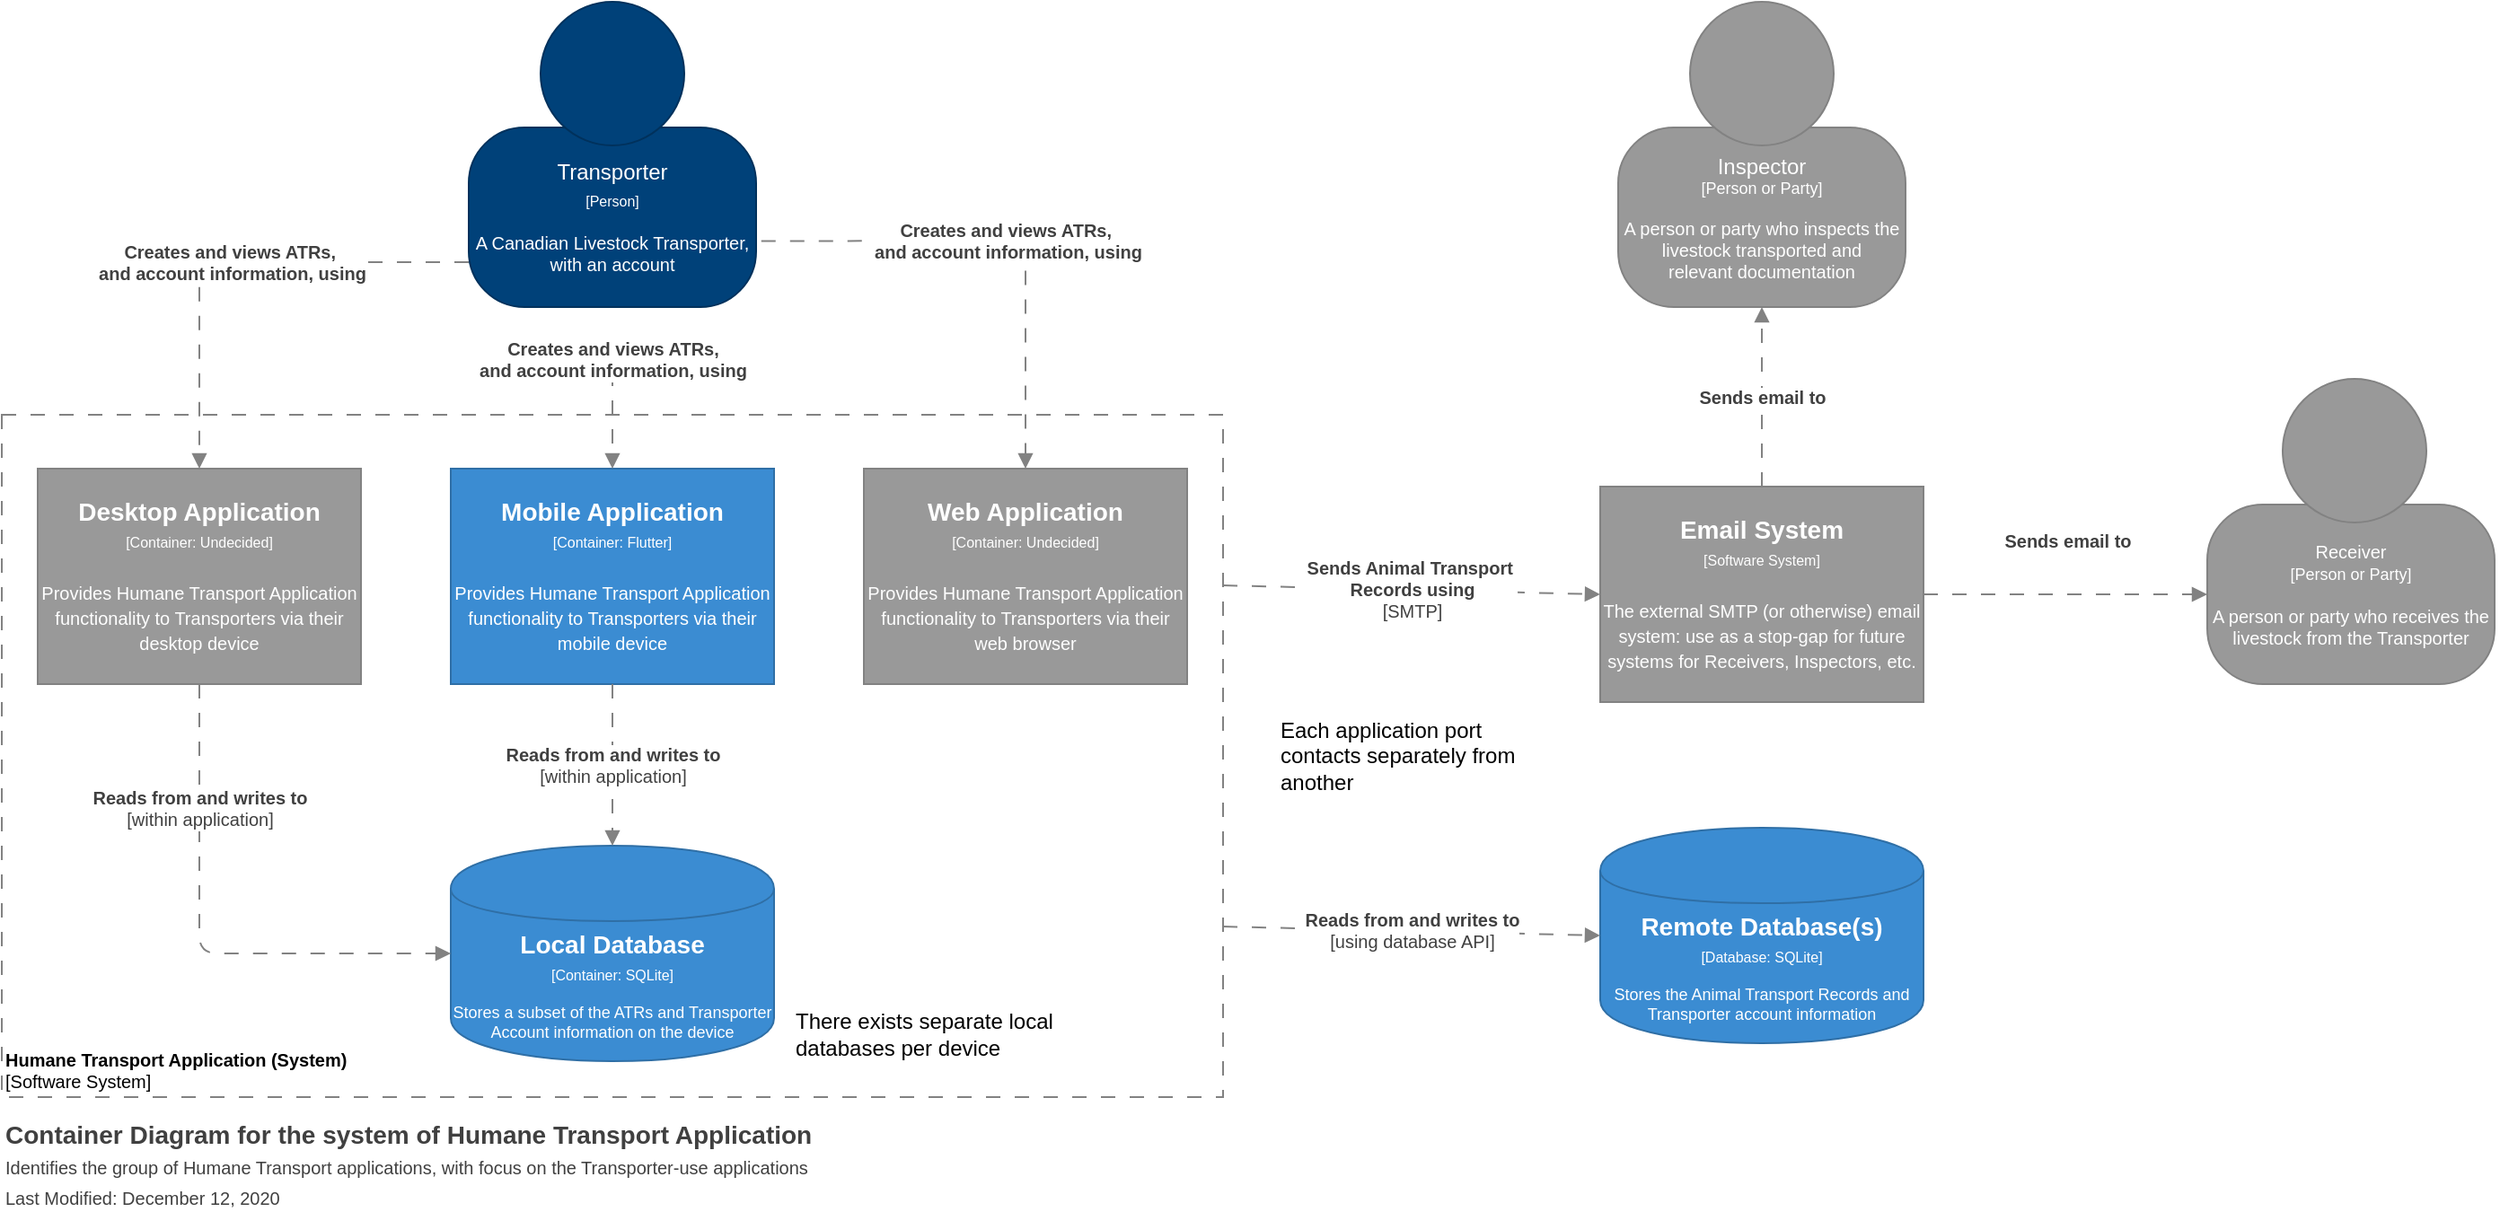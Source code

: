 <mxfile version="13.9.9" type="device"><diagram id="esmy7CawzLTuU-0gui4n" name="Page-1"><mxGraphModel dx="1113" dy="682" grid="1" gridSize="10" guides="1" tooltips="1" connect="1" arrows="1" fold="1" page="1" pageScale="1" pageWidth="850" pageHeight="1100" math="0" shadow="0"><root><mxCell id="0"/><mxCell id="1" parent="0"/><object label="" placeholders="1" instruction="edit data of the lower shape within the group" id="FvlSlH1lcXWH7exHo1NX-1"><mxCell style="group;resizable=0;" vertex="1" connectable="0" parent="1"><mxGeometry x="270" width="160" height="170" as="geometry"/></mxCell></object><object label="&lt;div&gt;&lt;font color=&quot;#ffffff&quot;&gt;Transporter&lt;br&gt;&lt;font style=&quot;font-size: 8px&quot;&gt;[Person]&lt;/font&gt;&lt;/font&gt;&lt;/div&gt;&lt;div style=&quot;font-size: 10px&quot;&gt;&lt;font color=&quot;#ffffff&quot; style=&quot;font-size: 10px&quot;&gt;&lt;span style=&quot;font-size: 8px&quot;&gt;&lt;br&gt;&lt;/span&gt;A Canadian Livestock Transporter,&lt;br&gt;with an account&lt;/font&gt;&lt;br&gt;&lt;/div&gt;" name="Actor Name" description="Description" placeholders="1" id="FvlSlH1lcXWH7exHo1NX-2"><mxCell style="rounded=1;whiteSpace=wrap;html=1;strokeColor=#00315C;fillColor=#004179;fontColor=#000000;arcSize=31;" vertex="1" parent="FvlSlH1lcXWH7exHo1NX-1"><mxGeometry y="70" width="160" height="100" as="geometry"/></mxCell></object><mxCell id="FvlSlH1lcXWH7exHo1NX-3" value="" style="ellipse;whiteSpace=wrap;html=1;aspect=fixed;strokeColor=#00315C;fillColor=#004179;fontColor=#000000;" vertex="1" parent="FvlSlH1lcXWH7exHo1NX-1"><mxGeometry x="40" width="80" height="80" as="geometry"/></mxCell><object label="&lt;font style=&quot;font-size: 10px&quot;&gt;&lt;b&gt;Humane Transport Application (System)&lt;/b&gt;&lt;br style=&quot;font-size: 10px&quot;&gt;[Software System]&lt;/font&gt;" placeholders="1" name="Software System Name" id="FvlSlH1lcXWH7exHo1NX-5"><mxCell style="rounded=0;whiteSpace=wrap;html=1;strokeColor=#828282;fillColor=none;fontColor=#000000;align=left;labelPosition=center;verticalLabelPosition=middle;verticalAlign=bottom;dashed=1;strokeWidth=1;perimeterSpacing=0;spacing=2;spacingTop=0;fontSize=10;dashPattern=8 8;" vertex="1" parent="1"><mxGeometry x="10" y="230" width="680" height="380" as="geometry"/></mxCell></object><object label="&lt;div&gt;&lt;span style=&quot;font-size: 14px&quot;&gt;&lt;b&gt;Mobile Application&lt;/b&gt;&lt;/span&gt;&lt;/div&gt;&lt;div&gt;&lt;span style=&quot;font-size: 8px&quot;&gt;[Container: Flutter]&lt;/span&gt;&lt;/div&gt;&lt;div&gt;&lt;span style=&quot;font-size: 8px&quot;&gt;&lt;br&gt;&lt;/span&gt;&lt;/div&gt;&lt;div&gt;&lt;font size=&quot;1&quot;&gt;Provides Humane Transport Application functionality to Transporters via their mobile device&lt;/font&gt;&lt;/div&gt;" placeholders="1" name="Container Name" technology="e.g. Python, Flask" description="Description" id="FvlSlH1lcXWH7exHo1NX-6"><mxCell style="rounded=0;whiteSpace=wrap;html=1;fillColor=#3B8CD2;fontColor=#FFFFFF;strokeColor=#2F6FA6;resizable=0;" vertex="1" parent="1"><mxGeometry x="260" y="260" width="180" height="120" as="geometry"/></mxCell></object><object label="&lt;div&gt;&lt;span style=&quot;font-size: 14px&quot;&gt;&lt;b&gt;Web Application&lt;/b&gt;&lt;/span&gt;&lt;/div&gt;&lt;div&gt;&lt;span style=&quot;font-size: 8px&quot;&gt;[Container: Undecided&lt;/span&gt;&lt;span style=&quot;font-size: 8px&quot;&gt;]&lt;/span&gt;&lt;/div&gt;&lt;div&gt;&lt;span style=&quot;font-size: 8px&quot;&gt;&lt;br&gt;&lt;/span&gt;&lt;/div&gt;&lt;div&gt;&lt;font size=&quot;1&quot;&gt;Provides Humane Transport Application functionality to Transporters via their web browser&lt;/font&gt;&lt;/div&gt;" placeholders="1" name="External System Name" description="Description of Software System" id="FvlSlH1lcXWH7exHo1NX-8"><mxCell style="rounded=0;whiteSpace=wrap;html=1;fillColor=#999999;fontColor=#FFFFFF;strokeColor=#828282;resizable=0;" vertex="1" parent="1"><mxGeometry x="490" y="260" width="180" height="120" as="geometry"/></mxCell></object><object label="&lt;div&gt;&lt;span style=&quot;font-size: 14px&quot;&gt;&lt;b&gt;Desktop Application&lt;/b&gt;&lt;/span&gt;&lt;/div&gt;&lt;div&gt;&lt;span style=&quot;font-size: 8px&quot;&gt;[Container: Undecided&lt;/span&gt;&lt;span style=&quot;font-size: 8px&quot;&gt;]&lt;/span&gt;&lt;/div&gt;&lt;div&gt;&lt;span style=&quot;font-size: 8px&quot;&gt;&lt;br&gt;&lt;/span&gt;&lt;/div&gt;&lt;div&gt;&lt;font size=&quot;1&quot;&gt;Provides Humane Transport Application functionality to Transporters via their desktop device&lt;/font&gt;&lt;/div&gt;" placeholders="1" name="External System Name" description="Description of Software System" id="FvlSlH1lcXWH7exHo1NX-9"><mxCell style="rounded=0;whiteSpace=wrap;html=1;fillColor=#999999;fontColor=#FFFFFF;strokeColor=#828282;resizable=0;" vertex="1" parent="1"><mxGeometry x="30" y="260" width="180" height="120" as="geometry"/></mxCell></object><object label="&lt;div style=&quot;color: rgb(255 , 255 , 255)&quot;&gt;&lt;span style=&quot;font-size: 14px&quot;&gt;&lt;b&gt;Local Database&lt;/b&gt;&lt;/span&gt;&lt;/div&gt;&lt;div style=&quot;color: rgb(255 , 255 , 255) ; font-size: 12px&quot;&gt;&lt;font style=&quot;font-size: 8px&quot;&gt;[Container: SQLite]&lt;/font&gt;&lt;/div&gt;&lt;div style=&quot;color: rgb(255 , 255 , 255) ; font-size: 8px&quot;&gt;&lt;font style=&quot;line-height: 9.6px&quot;&gt;&lt;br&gt;&lt;/font&gt;&lt;/div&gt;&lt;div style=&quot;color: rgb(255 , 255 , 255)&quot;&gt;Stores a subset of the ATRs and Transporter Account information on the device&lt;br&gt;&lt;/div&gt;" placeholders="1" name="Container Name" description="Description" technology="e.g. PostgreSQL" id="FvlSlH1lcXWH7exHo1NX-10"><mxCell style="shape=cylinder;whiteSpace=wrap;html=1;boundedLbl=1;backgroundOutline=1;strokeColor=#2F6FA6;strokeWidth=1;fillColor=#3B8CD2;fontSize=9;fontColor=#000000;align=center;resizable=0;" vertex="1" parent="1"><mxGeometry x="260" y="470" width="180" height="120" as="geometry"/></mxCell></object><object label="&lt;div style=&quot;color: rgb(255 , 255 , 255) ; white-space: normal&quot;&gt;&lt;span style=&quot;font-size: 14px&quot;&gt;&lt;b&gt;Remote Database(s)&lt;/b&gt;&lt;/span&gt;&lt;/div&gt;&lt;div style=&quot;color: rgb(255 , 255 , 255) ; font-size: 12px ; white-space: normal&quot;&gt;&lt;font style=&quot;font-size: 8px&quot;&gt;[Database: SQLite]&lt;/font&gt;&lt;/div&gt;&lt;div style=&quot;color: rgb(255 , 255 , 255) ; white-space: normal ; font-size: 8px&quot;&gt;&lt;font style=&quot;line-height: 9.6px&quot;&gt;&lt;br&gt;&lt;/font&gt;&lt;/div&gt;&lt;div style=&quot;color: rgb(255 , 255 , 255) ; white-space: normal&quot;&gt;Stores the Animal Transport Records and Transporter account information&lt;/div&gt;" placeholders="1" name="Container Name" description="Description" technology="e.g. PostgreSQL" id="FvlSlH1lcXWH7exHo1NX-12"><mxCell style="shape=cylinder;whiteSpace=wrap;html=1;boundedLbl=1;backgroundOutline=1;strokeColor=#2F6FA6;strokeWidth=1;fillColor=#3B8CD2;fontSize=9;fontColor=#000000;align=center;resizable=0;" vertex="1" parent="1"><mxGeometry x="900" y="460" width="180" height="120" as="geometry"/></mxCell></object><object label="&lt;div&gt;&lt;span style=&quot;font-size: 14px&quot;&gt;&lt;b&gt;Email System&lt;/b&gt;&lt;/span&gt;&lt;/div&gt;&lt;div&gt;&lt;span style=&quot;font-size: 8px&quot;&gt;[Software System&lt;/span&gt;&lt;span style=&quot;font-size: 8px&quot;&gt;]&lt;/span&gt;&lt;br&gt;&lt;/div&gt;&lt;div&gt;&lt;span style=&quot;font-size: 8px&quot;&gt;&lt;br&gt;&lt;/span&gt;&lt;/div&gt;&lt;div&gt;&lt;font size=&quot;1&quot;&gt;The external SMTP (or otherwise) email system: use as a stop-gap for future systems for Receivers, Inspectors, etc.&lt;/font&gt;&lt;/div&gt;" placeholders="1" name="External System Name" description="Description of Software System" id="FvlSlH1lcXWH7exHo1NX-13"><mxCell style="rounded=0;whiteSpace=wrap;html=1;fillColor=#999999;fontColor=#FFFFFF;strokeColor=#828282;resizable=0;" vertex="1" parent="1"><mxGeometry x="900" y="270" width="180" height="120" as="geometry"/></mxCell></object><object label="" placeholders="1" instruction="edit data of the lower shape within the group" id="FvlSlH1lcXWH7exHo1NX-14"><mxCell style="group;resizable=0;" vertex="1" connectable="0" parent="1"><mxGeometry x="1240" y="210" width="160" height="170" as="geometry"/></mxCell></object><object label="&lt;div style=&quot;font-size: 10px&quot;&gt;&lt;font color=&quot;#ffffff&quot; style=&quot;font-size: 10px&quot;&gt;&lt;span&gt;Receiver&lt;/span&gt;&lt;br&gt;&lt;span&gt;&lt;font style=&quot;font-size: 9px&quot;&gt;[Person or Party]&lt;/font&gt;&lt;/span&gt;&lt;br&gt;&lt;span&gt;&lt;br&gt;&lt;/span&gt;&lt;/font&gt;&lt;/div&gt;&lt;div style=&quot;font-size: 10px&quot;&gt;&lt;font color=&quot;#ffffff&quot; style=&quot;font-size: 10px&quot;&gt;&lt;span&gt;A person or party who receives the&lt;/span&gt;&lt;br&gt;&lt;span&gt;livestock from the Transporter&lt;/span&gt;&lt;/font&gt;&lt;br&gt;&lt;/div&gt;" name="External Actor Name" description="Description" placeholders="1" id="FvlSlH1lcXWH7exHo1NX-15"><mxCell style="rounded=1;whiteSpace=wrap;html=1;strokeColor=#828282;fillColor=#999999;fontColor=#000000;arcSize=31;" vertex="1" parent="FvlSlH1lcXWH7exHo1NX-14"><mxGeometry x="-2" y="70" width="160" height="100" as="geometry"/></mxCell></object><mxCell id="FvlSlH1lcXWH7exHo1NX-16" value="" style="ellipse;whiteSpace=wrap;html=1;aspect=fixed;strokeColor=#828282;fillColor=#999999;fontColor=#000000;" vertex="1" parent="FvlSlH1lcXWH7exHo1NX-14"><mxGeometry x="40" width="80" height="80" as="geometry"/></mxCell><object label="" placeholders="1" instruction="edit data of the lower shape within the group" id="FvlSlH1lcXWH7exHo1NX-17"><mxCell style="group;resizable=0;" vertex="1" connectable="0" parent="1"><mxGeometry x="910" width="160" height="170" as="geometry"/></mxCell></object><object label="&lt;div style=&quot;font-size: 9px&quot;&gt;&lt;font color=&quot;#ffffff&quot; style=&quot;font-size: 9px&quot;&gt;&lt;font style=&quot;font-size: 12px&quot;&gt;Inspector&lt;/font&gt;&lt;br&gt;&lt;span&gt;[Person or Party]&lt;/span&gt;&lt;br&gt;&lt;br&gt;&lt;/font&gt;&lt;/div&gt;&lt;div style=&quot;font-size: 10px&quot;&gt;&lt;font color=&quot;#ffffff&quot; style=&quot;font-size: 10px&quot;&gt;A person or party who inspects the&lt;br&gt;livestock transported and&lt;br&gt;relevant documentation&lt;/font&gt;&lt;br&gt;&lt;/div&gt;" name="External Actor Name" description="Description" placeholders="1" id="FvlSlH1lcXWH7exHo1NX-18"><mxCell style="rounded=1;whiteSpace=wrap;html=1;strokeColor=#828282;fillColor=#999999;fontColor=#000000;arcSize=31;" vertex="1" parent="FvlSlH1lcXWH7exHo1NX-17"><mxGeometry y="70" width="160" height="100" as="geometry"/></mxCell></object><mxCell id="FvlSlH1lcXWH7exHo1NX-19" value="" style="ellipse;whiteSpace=wrap;html=1;aspect=fixed;strokeColor=#828282;fillColor=#999999;fontColor=#000000;" vertex="1" parent="FvlSlH1lcXWH7exHo1NX-17"><mxGeometry x="40" width="80" height="80" as="geometry"/></mxCell><object label="&lt;b&gt;Creates and views ATRs, &lt;br&gt;and account information, using&lt;/b&gt;" placeholders="1" name="Dependency Operation Name" technology="JDBC" id="FvlSlH1lcXWH7exHo1NX-20"><mxCell style="endArrow=block;html=1;fontSize=10;fontColor=#404040;strokeWidth=1;endFill=1;dashed=1;dashPattern=8 8;strokeColor=#828282;elbow=vertical;entryX=0.5;entryY=0;entryDx=0;entryDy=0;" edge="1" parent="1" target="FvlSlH1lcXWH7exHo1NX-6"><mxGeometry x="-0.778" width="50" height="50" relative="1" as="geometry"><mxPoint x="350" y="190" as="sourcePoint"/><mxPoint x="640" y="330" as="targetPoint"/><mxPoint y="1" as="offset"/></mxGeometry></mxCell></object><object label="&lt;b&gt;Creates and views ATRs,&amp;nbsp;&lt;br&gt;and account information, using&lt;/b&gt;" placeholders="1" name="Dependency Operation Name" technology="JDBC" id="FvlSlH1lcXWH7exHo1NX-21"><mxCell style="endArrow=block;html=1;fontSize=10;fontColor=#404040;strokeWidth=1;endFill=1;dashed=1;dashPattern=8 8;strokeColor=#828282;elbow=vertical;exitX=0;exitY=0.75;exitDx=0;exitDy=0;entryX=0.5;entryY=0;entryDx=0;entryDy=0;" edge="1" parent="1" source="FvlSlH1lcXWH7exHo1NX-2" target="FvlSlH1lcXWH7exHo1NX-9"><mxGeometry width="50" height="50" relative="1" as="geometry"><mxPoint x="440" y="330" as="sourcePoint"/><mxPoint x="640" y="330" as="targetPoint"/><Array as="points"><mxPoint x="120" y="145"/></Array></mxGeometry></mxCell></object><object label="&lt;b&gt;Creates and views ATRs,&amp;nbsp;&lt;br&gt;and account information, using&lt;/b&gt;" placeholders="1" name="Dependency Operation Name" technology="JDBC" id="FvlSlH1lcXWH7exHo1NX-22"><mxCell style="endArrow=block;html=1;fontSize=10;fontColor=#404040;strokeWidth=1;endFill=1;dashed=1;dashPattern=8 8;strokeColor=#828282;elbow=vertical;exitX=1.018;exitY=0.633;exitDx=0;exitDy=0;exitPerimeter=0;entryX=0.5;entryY=0;entryDx=0;entryDy=0;" edge="1" parent="1" source="FvlSlH1lcXWH7exHo1NX-2" target="FvlSlH1lcXWH7exHo1NX-8"><mxGeometry width="50" height="50" relative="1" as="geometry"><mxPoint x="440" y="330" as="sourcePoint"/><mxPoint x="640" y="330" as="targetPoint"/><Array as="points"><mxPoint x="580" y="133"/></Array></mxGeometry></mxCell></object><object label="&lt;b&gt;Reads from and writes to&lt;/b&gt;&lt;br&gt;[within application]" placeholders="1" name="Dependency Operation Name" technology="JDBC" id="FvlSlH1lcXWH7exHo1NX-23"><mxCell style="endArrow=block;html=1;fontSize=10;fontColor=#404040;strokeWidth=1;endFill=1;dashed=1;dashPattern=8 8;strokeColor=#828282;elbow=vertical;exitX=0.5;exitY=1;exitDx=0;exitDy=0;entryX=0.5;entryY=0;entryDx=0;entryDy=0;" edge="1" parent="1" source="FvlSlH1lcXWH7exHo1NX-6" target="FvlSlH1lcXWH7exHo1NX-10"><mxGeometry width="50" height="50" relative="1" as="geometry"><mxPoint x="440" y="330" as="sourcePoint"/><mxPoint x="640" y="330" as="targetPoint"/></mxGeometry></mxCell></object><object label="&lt;b&gt;Reads from and writes to&lt;/b&gt;&lt;br&gt;[within application]" placeholders="1" name="Dependency Operation Name" technology="JDBC" id="FvlSlH1lcXWH7exHo1NX-24"><mxCell style="endArrow=block;html=1;fontSize=10;fontColor=#404040;strokeWidth=1;endFill=1;dashed=1;dashPattern=8 8;strokeColor=#828282;elbow=vertical;exitX=0.5;exitY=1;exitDx=0;exitDy=0;entryX=0;entryY=0.5;entryDx=0;entryDy=0;" edge="1" parent="1" source="FvlSlH1lcXWH7exHo1NX-9" target="FvlSlH1lcXWH7exHo1NX-10"><mxGeometry x="-0.517" width="50" height="50" relative="1" as="geometry"><mxPoint x="440" y="330" as="sourcePoint"/><mxPoint x="640" y="330" as="targetPoint"/><Array as="points"><mxPoint x="120" y="530"/></Array><mxPoint y="-1" as="offset"/></mxGeometry></mxCell></object><object label="&lt;b&gt;Reads from and writes to&lt;/b&gt;&lt;br&gt;[using database API]" placeholders="1" name="Dependency Operation Name" technology="JDBC" id="FvlSlH1lcXWH7exHo1NX-25"><mxCell style="endArrow=block;html=1;fontSize=10;fontColor=#404040;strokeWidth=1;endFill=1;dashed=1;dashPattern=8 8;strokeColor=#828282;elbow=vertical;exitX=1;exitY=0.75;exitDx=0;exitDy=0;entryX=0;entryY=0.5;entryDx=0;entryDy=0;" edge="1" parent="1" source="FvlSlH1lcXWH7exHo1NX-5" target="FvlSlH1lcXWH7exHo1NX-12"><mxGeometry width="50" height="50" relative="1" as="geometry"><mxPoint x="450" y="330" as="sourcePoint"/><mxPoint x="650" y="330" as="targetPoint"/></mxGeometry></mxCell></object><object label="&lt;b&gt;Sends Animal Transport&amp;nbsp;&lt;/b&gt;&lt;br&gt;&lt;b&gt;Records using&lt;/b&gt;&lt;br&gt;[SMTP]" placeholders="1" name="Dependency Operation Name" technology="JDBC" id="FvlSlH1lcXWH7exHo1NX-26"><mxCell style="endArrow=block;html=1;fontSize=10;fontColor=#404040;strokeWidth=1;endFill=1;dashed=1;dashPattern=8 8;strokeColor=#828282;elbow=vertical;exitX=1;exitY=0.25;exitDx=0;exitDy=0;entryX=0;entryY=0.5;entryDx=0;entryDy=0;" edge="1" parent="1" source="FvlSlH1lcXWH7exHo1NX-5" target="FvlSlH1lcXWH7exHo1NX-13"><mxGeometry width="50" height="50" relative="1" as="geometry"><mxPoint x="720" y="330" as="sourcePoint"/><mxPoint x="920" y="330" as="targetPoint"/></mxGeometry></mxCell></object><mxCell id="FvlSlH1lcXWH7exHo1NX-27" value="There exists separate local databases per device" style="text;html=1;strokeColor=none;fillColor=none;align=left;verticalAlign=middle;whiteSpace=wrap;rounded=0;" vertex="1" parent="1"><mxGeometry x="450" y="550" width="150" height="50" as="geometry"/></mxCell><mxCell id="FvlSlH1lcXWH7exHo1NX-28" value="Each application port contacts separately from another" style="text;html=1;strokeColor=none;fillColor=none;align=left;verticalAlign=middle;whiteSpace=wrap;rounded=0;" vertex="1" parent="1"><mxGeometry x="720" y="395" width="150" height="50" as="geometry"/></mxCell><object label="&lt;b&gt;Sends email to&lt;/b&gt;" placeholders="1" name="Dependency Operation Name" technology="JDBC" id="FvlSlH1lcXWH7exHo1NX-29"><mxCell style="endArrow=block;html=1;fontSize=10;fontColor=#404040;strokeWidth=1;endFill=1;dashed=1;dashPattern=8 8;strokeColor=#828282;elbow=vertical;align=center;exitX=0.5;exitY=0;exitDx=0;exitDy=0;entryX=0.5;entryY=1;entryDx=0;entryDy=0;" edge="1" parent="1" source="FvlSlH1lcXWH7exHo1NX-13" target="FvlSlH1lcXWH7exHo1NX-18"><mxGeometry width="50" height="50" relative="1" as="geometry"><mxPoint x="770" y="360" as="sourcePoint"/><mxPoint x="970" y="360" as="targetPoint"/></mxGeometry></mxCell></object><object label="&lt;b&gt;Sends email to&lt;/b&gt;" placeholders="1" name="Dependency Operation Name" technology="JDBC" id="FvlSlH1lcXWH7exHo1NX-30"><mxCell style="endArrow=block;html=1;fontSize=10;fontColor=#404040;strokeWidth=1;endFill=1;dashed=1;dashPattern=8 8;strokeColor=#828282;elbow=vertical;align=center;entryX=0;entryY=0.5;entryDx=0;entryDy=0;exitX=1;exitY=0.5;exitDx=0;exitDy=0;" edge="1" parent="1" source="FvlSlH1lcXWH7exHo1NX-13" target="FvlSlH1lcXWH7exHo1NX-15"><mxGeometry x="0.013" y="30" width="50" height="50" relative="1" as="geometry"><mxPoint x="770" y="360" as="sourcePoint"/><mxPoint x="970" y="360" as="targetPoint"/><mxPoint as="offset"/></mxGeometry></mxCell></object><object label="Container Diagram for the system of Humane Transport Application&lt;br&gt;&lt;span style=&quot;font-size: x-small ; font-weight: 400&quot;&gt;Identifies the group of Humane Transport applications, with focus on the Transporter-use applications&lt;/span&gt;&lt;br style=&quot;font-size: x-small ; font-weight: 400&quot;&gt;&lt;span style=&quot;font-size: x-small ; font-weight: 400&quot;&gt;Last Modified: December 12, 2020&lt;/span&gt;" placeholders="1" name="Diagram Name" description="Description" id="FvlSlH1lcXWH7exHo1NX-31"><mxCell style="text;html=1;resizable=0;points=[];autosize=1;align=left;verticalAlign=top;spacingTop=-4;fontSize=14;fontColor=#404040;fontStyle=1" vertex="1" parent="1"><mxGeometry x="10" y="620" width="460" height="50" as="geometry"/></mxCell></object></root></mxGraphModel></diagram></mxfile>